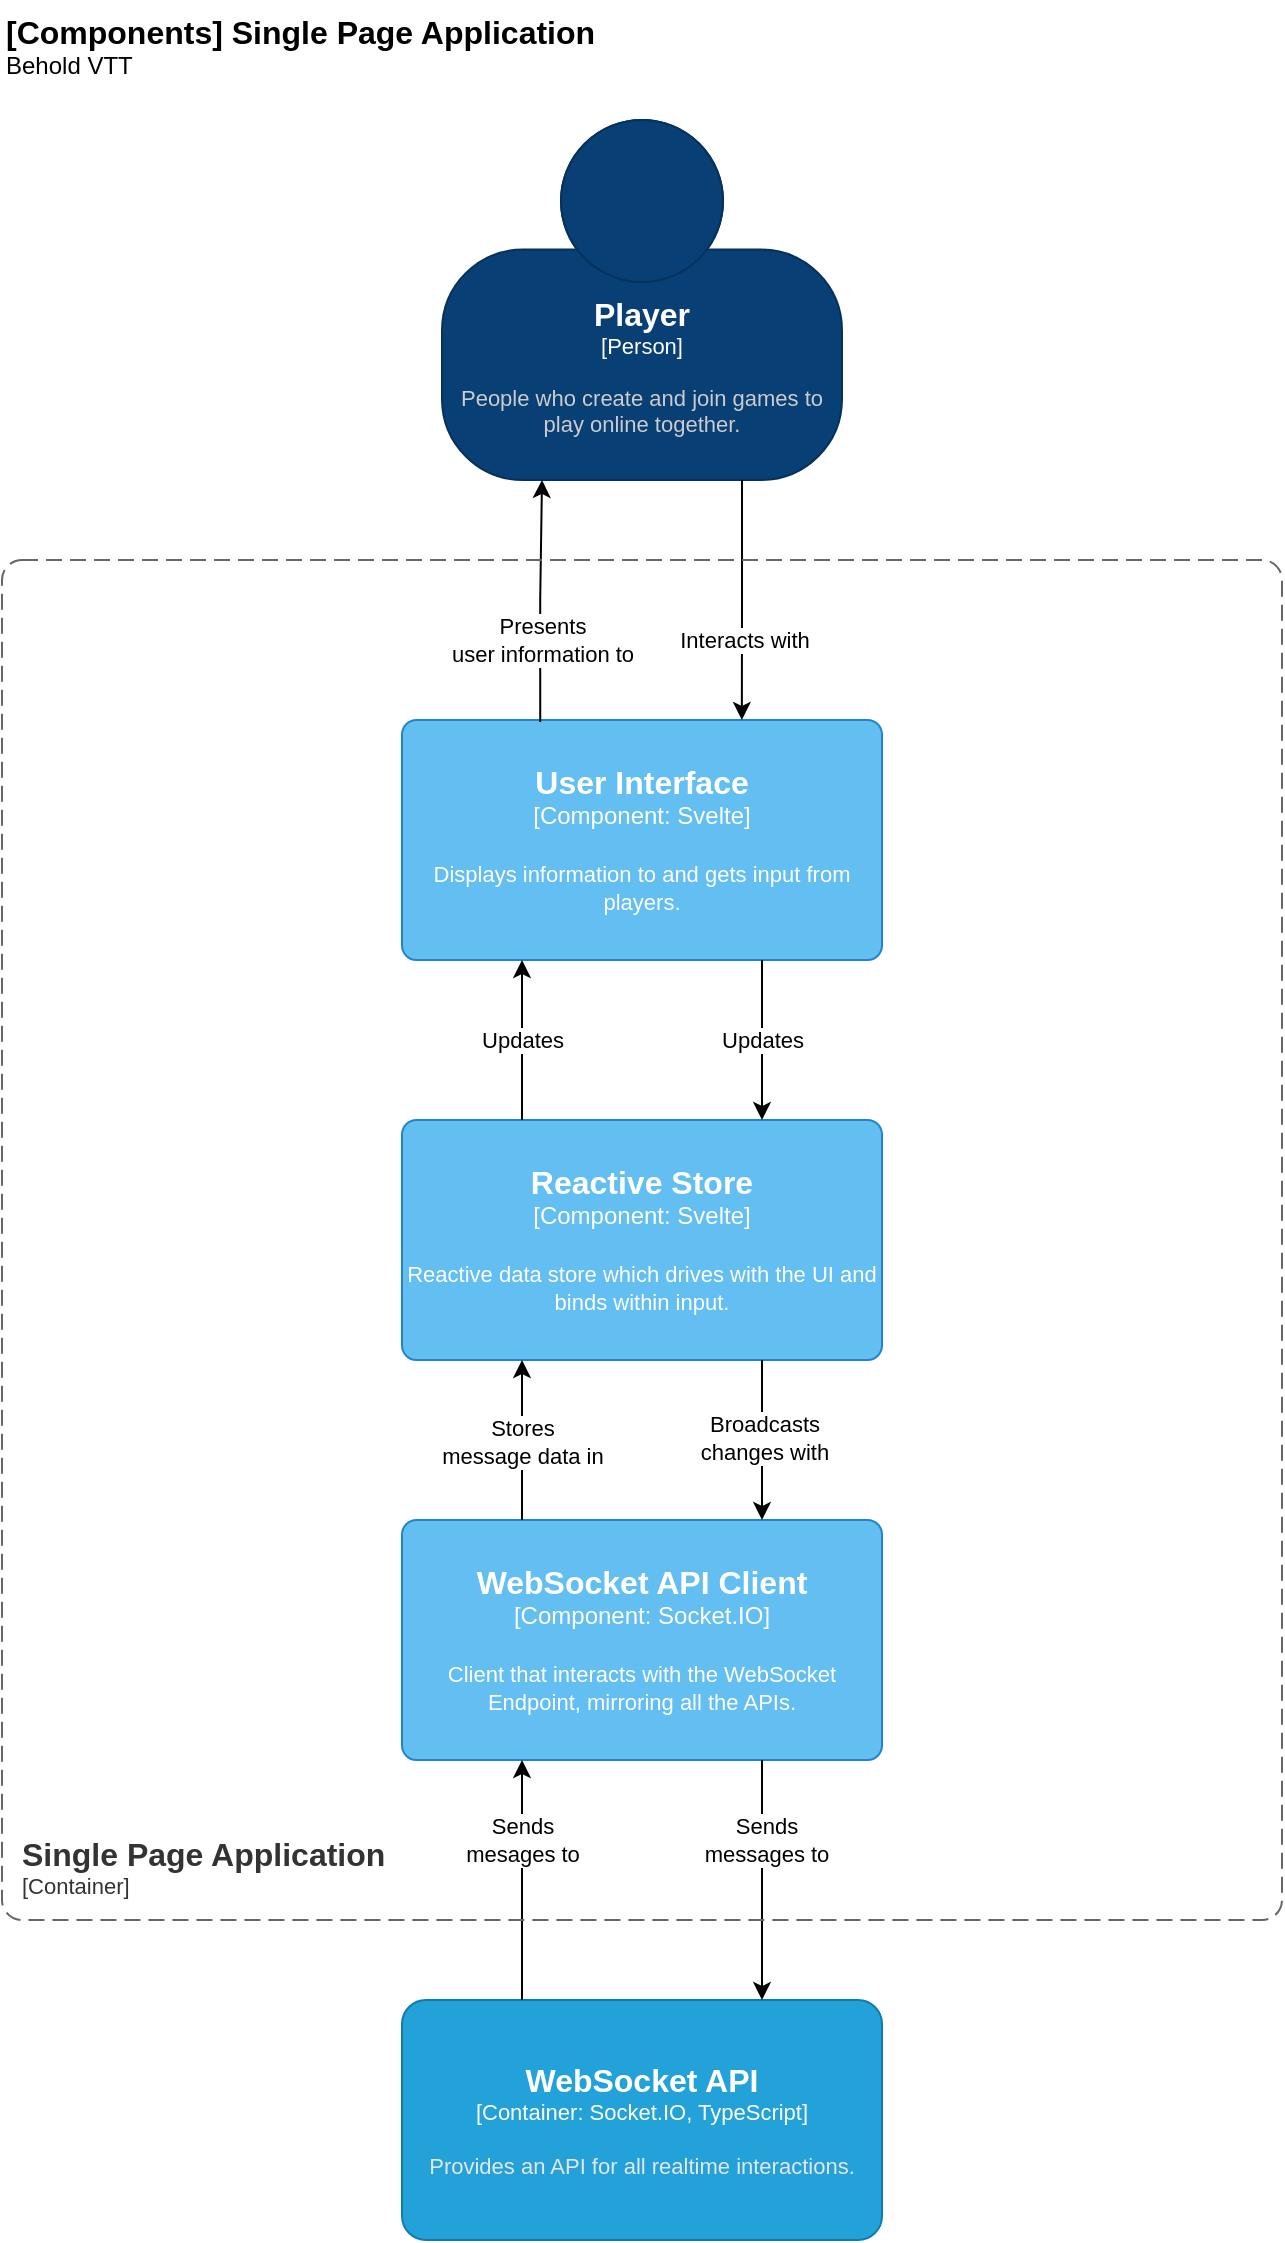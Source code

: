 <mxfile version="24.7.17">
  <diagram name="Page-1" id="EHRcVfPfQ-IZJwawJOYo">
    <mxGraphModel dx="2840" dy="1409" grid="1" gridSize="10" guides="1" tooltips="1" connect="1" arrows="1" fold="1" page="0" pageScale="1" pageWidth="850" pageHeight="1100" math="0" shadow="0">
      <root>
        <mxCell id="0" />
        <mxCell id="1" parent="0" />
        <object placeholders="1" c4Name="Player" c4Type="Person" c4Description="People who create and join games to play online together." label="&lt;font style=&quot;font-size: 16px&quot;&gt;&lt;b&gt;%c4Name%&lt;/b&gt;&lt;/font&gt;&lt;div&gt;[%c4Type%]&lt;/div&gt;&lt;br&gt;&lt;div&gt;&lt;font style=&quot;font-size: 11px&quot;&gt;&lt;font color=&quot;#cccccc&quot;&gt;%c4Description%&lt;/font&gt;&lt;/div&gt;" id="amO5Yi9_wmKMv7_s-uDs-1">
          <mxCell style="html=1;fontSize=11;dashed=0;whiteSpace=wrap;fillColor=#083F75;strokeColor=#06315C;fontColor=#ffffff;shape=mxgraph.c4.person2;align=center;metaEdit=1;points=[[0.5,0,0],[1,0.5,0],[1,0.75,0],[0.75,1,0],[0.5,1,0],[0.25,1,0],[0,0.75,0],[0,0.5,0]];resizable=0;" vertex="1" parent="1">
            <mxGeometry x="60" y="220" width="200" height="180" as="geometry" />
          </mxCell>
        </object>
        <object placeholders="1" c4Name="[Components] Single Page Application" c4Type="ContainerDiagramTitle" c4Description="Behold VTT" label="&lt;font style=&quot;font-size: 16px&quot;&gt;&lt;b&gt;&lt;div style=&quot;text-align: left&quot;&gt;%c4Name%&lt;/div&gt;&lt;/b&gt;&lt;/font&gt;&lt;div style=&quot;text-align: left&quot;&gt;%c4Description%&lt;/div&gt;" id="amO5Yi9_wmKMv7_s-uDs-2">
          <mxCell style="text;html=1;strokeColor=none;fillColor=none;align=left;verticalAlign=top;whiteSpace=wrap;rounded=0;metaEdit=1;allowArrows=0;resizable=1;rotatable=0;connectable=0;recursiveResize=0;expand=0;pointerEvents=0;points=[[0.25,0,0],[0.5,0,0],[0.75,0,0],[1,0.25,0],[1,0.5,0],[1,0.75,0],[0.75,1,0],[0.5,1,0],[0.25,1,0],[0,0.75,0],[0,0.5,0],[0,0.25,0]];" vertex="1" parent="1">
            <mxGeometry x="-160" y="160" width="340" height="40" as="geometry" />
          </mxCell>
        </object>
        <object placeholders="1" c4Name="Reactive Store" c4Type="Component" c4Technology="Svelte" c4Description="Reactive data store which drives with the UI and binds within input." label="&lt;font style=&quot;font-size: 16px&quot;&gt;&lt;b&gt;%c4Name%&lt;/b&gt;&lt;/font&gt;&lt;div&gt;[%c4Type%: %c4Technology%]&lt;/div&gt;&lt;br&gt;&lt;div&gt;&lt;font style=&quot;font-size: 11px&quot;&gt;%c4Description%&lt;/font&gt;&lt;/div&gt;" id="amO5Yi9_wmKMv7_s-uDs-4">
          <mxCell style="rounded=1;whiteSpace=wrap;html=1;labelBackgroundColor=none;fillColor=#63BEF2;fontColor=#ffffff;align=center;arcSize=6;strokeColor=#2086C9;metaEdit=1;resizable=0;points=[[0.25,0,0],[0.5,0,0],[0.75,0,0],[1,0.25,0],[1,0.5,0],[1,0.75,0],[0.75,1,0],[0.5,1,0],[0.25,1,0],[0,0.75,0],[0,0.5,0],[0,0.25,0]];" vertex="1" parent="1">
            <mxGeometry x="40" y="720" width="240" height="120" as="geometry" />
          </mxCell>
        </object>
        <object placeholders="1" c4Name="User Interface" c4Type="Component" c4Technology="Svelte" c4Description="Displays information to and gets input from players." label="&lt;font style=&quot;font-size: 16px&quot;&gt;&lt;b&gt;%c4Name%&lt;/b&gt;&lt;/font&gt;&lt;div&gt;[%c4Type%: %c4Technology%]&lt;/div&gt;&lt;br&gt;&lt;div&gt;&lt;font style=&quot;font-size: 11px&quot;&gt;%c4Description%&lt;/font&gt;&lt;/div&gt;" id="amO5Yi9_wmKMv7_s-uDs-5">
          <mxCell style="rounded=1;whiteSpace=wrap;html=1;labelBackgroundColor=none;fillColor=#63BEF2;fontColor=#ffffff;align=center;arcSize=6;strokeColor=#2086C9;metaEdit=1;resizable=0;points=[[0.25,0,0],[0.5,0,0],[0.75,0,0],[1,0.25,0],[1,0.5,0],[1,0.75,0],[0.75,1,0],[0.5,1,0],[0.25,1,0],[0,0.75,0],[0,0.5,0],[0,0.25,0]];" vertex="1" parent="1">
            <mxGeometry x="40" y="520" width="240" height="120" as="geometry" />
          </mxCell>
        </object>
        <object placeholders="1" c4Name="WebSocket API Client" c4Type="Component" c4Technology="Socket.IO" c4Description="Client that interacts with the WebSocket Endpoint, mirroring all the APIs." label="&lt;font style=&quot;font-size: 16px&quot;&gt;&lt;b&gt;%c4Name%&lt;/b&gt;&lt;/font&gt;&lt;div&gt;[%c4Type%: %c4Technology%]&lt;/div&gt;&lt;br&gt;&lt;div&gt;&lt;font style=&quot;font-size: 11px&quot;&gt;%c4Description%&lt;/font&gt;&lt;/div&gt;" id="amO5Yi9_wmKMv7_s-uDs-6">
          <mxCell style="rounded=1;whiteSpace=wrap;html=1;labelBackgroundColor=none;fillColor=#63BEF2;fontColor=#ffffff;align=center;arcSize=6;strokeColor=#2086C9;metaEdit=1;resizable=0;points=[[0.25,0,0],[0.5,0,0],[0.75,0,0],[1,0.25,0],[1,0.5,0],[1,0.75,0],[0.75,1,0],[0.5,1,0],[0.25,1,0],[0,0.75,0],[0,0.5,0],[0,0.25,0]];" vertex="1" parent="1">
            <mxGeometry x="40" y="920" width="240" height="120" as="geometry" />
          </mxCell>
        </object>
        <mxCell id="amO5Yi9_wmKMv7_s-uDs-9" style="edgeStyle=orthogonalEdgeStyle;rounded=0;orthogonalLoop=1;jettySize=auto;html=1;exitX=0.288;exitY=0.008;exitDx=0;exitDy=0;exitPerimeter=0;entryX=0.25;entryY=1;entryDx=0;entryDy=0;entryPerimeter=0;" edge="1" parent="1" source="amO5Yi9_wmKMv7_s-uDs-5" target="amO5Yi9_wmKMv7_s-uDs-1">
          <mxGeometry relative="1" as="geometry" />
        </mxCell>
        <mxCell id="amO5Yi9_wmKMv7_s-uDs-12" value="Presents&lt;br&gt;user information to" style="edgeLabel;html=1;align=center;verticalAlign=middle;resizable=0;points=[];" vertex="1" connectable="0" parent="amO5Yi9_wmKMv7_s-uDs-9">
          <mxGeometry x="0.065" relative="1" as="geometry">
            <mxPoint y="23" as="offset" />
          </mxGeometry>
        </mxCell>
        <mxCell id="amO5Yi9_wmKMv7_s-uDs-10" style="edgeStyle=orthogonalEdgeStyle;rounded=0;orthogonalLoop=1;jettySize=auto;html=1;exitX=0.75;exitY=1;exitDx=0;exitDy=0;exitPerimeter=0;entryX=0.708;entryY=0;entryDx=0;entryDy=0;entryPerimeter=0;" edge="1" parent="1" source="amO5Yi9_wmKMv7_s-uDs-1" target="amO5Yi9_wmKMv7_s-uDs-5">
          <mxGeometry relative="1" as="geometry" />
        </mxCell>
        <mxCell id="amO5Yi9_wmKMv7_s-uDs-13" value="Interacts with" style="edgeLabel;html=1;align=center;verticalAlign=middle;resizable=0;points=[];" vertex="1" connectable="0" parent="amO5Yi9_wmKMv7_s-uDs-10">
          <mxGeometry x="-0.067" y="1" relative="1" as="geometry">
            <mxPoint y="24" as="offset" />
          </mxGeometry>
        </mxCell>
        <object placeholders="1" c4Name="WebSocket API" c4Type="Container" c4Technology="Socket.IO, TypeScript" c4Description="Provides an API for all realtime interactions." label="&lt;font style=&quot;font-size: 16px&quot;&gt;&lt;b&gt;%c4Name%&lt;/b&gt;&lt;/font&gt;&lt;div&gt;[%c4Type%: %c4Technology%]&lt;/div&gt;&lt;br&gt;&lt;div&gt;&lt;font style=&quot;font-size: 11px&quot;&gt;&lt;font color=&quot;#E6E6E6&quot;&gt;%c4Description%&lt;/font&gt;&lt;/div&gt;" id="amO5Yi9_wmKMv7_s-uDs-11">
          <mxCell style="rounded=1;whiteSpace=wrap;html=1;fontSize=11;labelBackgroundColor=none;fillColor=#23A2D9;fontColor=#ffffff;align=center;arcSize=10;strokeColor=#0E7DAD;metaEdit=1;resizable=0;points=[[0.25,0,0],[0.5,0,0],[0.75,0,0],[1,0.25,0],[1,0.5,0],[1,0.75,0],[0.75,1,0],[0.5,1,0],[0.25,1,0],[0,0.75,0],[0,0.5,0],[0,0.25,0]];" vertex="1" parent="1">
            <mxGeometry x="40" y="1160" width="240" height="120" as="geometry" />
          </mxCell>
        </object>
        <mxCell id="amO5Yi9_wmKMv7_s-uDs-14" style="edgeStyle=orthogonalEdgeStyle;rounded=0;orthogonalLoop=1;jettySize=auto;html=1;exitX=0.25;exitY=0;exitDx=0;exitDy=0;exitPerimeter=0;entryX=0.25;entryY=1;entryDx=0;entryDy=0;entryPerimeter=0;" edge="1" parent="1" source="amO5Yi9_wmKMv7_s-uDs-4" target="amO5Yi9_wmKMv7_s-uDs-5">
          <mxGeometry relative="1" as="geometry" />
        </mxCell>
        <mxCell id="amO5Yi9_wmKMv7_s-uDs-15" value="Updates" style="edgeLabel;html=1;align=center;verticalAlign=middle;resizable=0;points=[];" vertex="1" connectable="0" parent="amO5Yi9_wmKMv7_s-uDs-14">
          <mxGeometry x="-0.075" relative="1" as="geometry">
            <mxPoint y="-3" as="offset" />
          </mxGeometry>
        </mxCell>
        <mxCell id="amO5Yi9_wmKMv7_s-uDs-16" style="edgeStyle=orthogonalEdgeStyle;rounded=0;orthogonalLoop=1;jettySize=auto;html=1;exitX=0.75;exitY=1;exitDx=0;exitDy=0;exitPerimeter=0;entryX=0.75;entryY=0;entryDx=0;entryDy=0;entryPerimeter=0;" edge="1" parent="1" source="amO5Yi9_wmKMv7_s-uDs-5" target="amO5Yi9_wmKMv7_s-uDs-4">
          <mxGeometry relative="1" as="geometry" />
        </mxCell>
        <mxCell id="amO5Yi9_wmKMv7_s-uDs-17" value="Updates" style="edgeLabel;html=1;align=center;verticalAlign=middle;resizable=0;points=[];" vertex="1" connectable="0" parent="amO5Yi9_wmKMv7_s-uDs-16">
          <mxGeometry relative="1" as="geometry">
            <mxPoint as="offset" />
          </mxGeometry>
        </mxCell>
        <mxCell id="amO5Yi9_wmKMv7_s-uDs-18" style="edgeStyle=orthogonalEdgeStyle;rounded=0;orthogonalLoop=1;jettySize=auto;html=1;exitX=0.25;exitY=0;exitDx=0;exitDy=0;exitPerimeter=0;entryX=0.25;entryY=1;entryDx=0;entryDy=0;entryPerimeter=0;" edge="1" parent="1" source="amO5Yi9_wmKMv7_s-uDs-6" target="amO5Yi9_wmKMv7_s-uDs-4">
          <mxGeometry relative="1" as="geometry" />
        </mxCell>
        <mxCell id="amO5Yi9_wmKMv7_s-uDs-19" value="Stores&lt;br&gt;message data in" style="edgeLabel;html=1;align=center;verticalAlign=middle;resizable=0;points=[];" vertex="1" connectable="0" parent="amO5Yi9_wmKMv7_s-uDs-18">
          <mxGeometry x="-0.025" relative="1" as="geometry">
            <mxPoint as="offset" />
          </mxGeometry>
        </mxCell>
        <mxCell id="amO5Yi9_wmKMv7_s-uDs-20" style="edgeStyle=orthogonalEdgeStyle;rounded=0;orthogonalLoop=1;jettySize=auto;html=1;exitX=0.75;exitY=1;exitDx=0;exitDy=0;exitPerimeter=0;entryX=0.75;entryY=0;entryDx=0;entryDy=0;entryPerimeter=0;" edge="1" parent="1" source="amO5Yi9_wmKMv7_s-uDs-4" target="amO5Yi9_wmKMv7_s-uDs-6">
          <mxGeometry relative="1" as="geometry" />
        </mxCell>
        <mxCell id="amO5Yi9_wmKMv7_s-uDs-22" value="Broadcasts&lt;br&gt;changes&amp;nbsp;with" style="edgeLabel;html=1;align=center;verticalAlign=middle;resizable=0;points=[];" vertex="1" connectable="0" parent="amO5Yi9_wmKMv7_s-uDs-20">
          <mxGeometry x="-0.025" y="1" relative="1" as="geometry">
            <mxPoint as="offset" />
          </mxGeometry>
        </mxCell>
        <mxCell id="amO5Yi9_wmKMv7_s-uDs-23" style="edgeStyle=orthogonalEdgeStyle;rounded=0;orthogonalLoop=1;jettySize=auto;html=1;exitX=0.25;exitY=0;exitDx=0;exitDy=0;exitPerimeter=0;entryX=0.25;entryY=1;entryDx=0;entryDy=0;entryPerimeter=0;" edge="1" parent="1" source="amO5Yi9_wmKMv7_s-uDs-11" target="amO5Yi9_wmKMv7_s-uDs-6">
          <mxGeometry relative="1" as="geometry" />
        </mxCell>
        <mxCell id="amO5Yi9_wmKMv7_s-uDs-24" value="Sends&lt;br&gt;mesages to" style="edgeLabel;html=1;align=center;verticalAlign=middle;resizable=0;points=[];" vertex="1" connectable="0" parent="amO5Yi9_wmKMv7_s-uDs-23">
          <mxGeometry x="0.017" relative="1" as="geometry">
            <mxPoint y="-19" as="offset" />
          </mxGeometry>
        </mxCell>
        <mxCell id="amO5Yi9_wmKMv7_s-uDs-25" style="edgeStyle=orthogonalEdgeStyle;rounded=0;orthogonalLoop=1;jettySize=auto;html=1;exitX=0.75;exitY=1;exitDx=0;exitDy=0;exitPerimeter=0;entryX=0.75;entryY=0;entryDx=0;entryDy=0;entryPerimeter=0;" edge="1" parent="1" source="amO5Yi9_wmKMv7_s-uDs-6" target="amO5Yi9_wmKMv7_s-uDs-11">
          <mxGeometry relative="1" as="geometry" />
        </mxCell>
        <mxCell id="amO5Yi9_wmKMv7_s-uDs-26" value="Sends&lt;br&gt;messages to" style="edgeLabel;html=1;align=center;verticalAlign=middle;resizable=0;points=[];" vertex="1" connectable="0" parent="amO5Yi9_wmKMv7_s-uDs-25">
          <mxGeometry x="0.033" y="2" relative="1" as="geometry">
            <mxPoint y="-22" as="offset" />
          </mxGeometry>
        </mxCell>
        <object placeholders="1" c4Name="Single Page Application" c4Type="ContainerScopeBoundary" c4Application="Container" label="&lt;font style=&quot;font-size: 16px&quot;&gt;&lt;b&gt;&lt;div style=&quot;text-align: left&quot;&gt;%c4Name%&lt;/div&gt;&lt;/b&gt;&lt;/font&gt;&lt;div style=&quot;text-align: left&quot;&gt;[%c4Application%]&lt;/div&gt;" id="amO5Yi9_wmKMv7_s-uDs-27">
          <mxCell style="rounded=1;fontSize=11;whiteSpace=wrap;html=1;dashed=1;arcSize=20;fillColor=none;strokeColor=#666666;fontColor=#333333;labelBackgroundColor=none;align=left;verticalAlign=bottom;labelBorderColor=none;spacingTop=0;spacing=10;dashPattern=8 4;metaEdit=1;rotatable=0;perimeter=rectanglePerimeter;noLabel=0;labelPadding=0;allowArrows=0;connectable=0;expand=0;recursiveResize=0;editable=1;pointerEvents=0;absoluteArcSize=1;points=[[0.25,0,0],[0.5,0,0],[0.75,0,0],[1,0.25,0],[1,0.5,0],[1,0.75,0],[0.75,1,0],[0.5,1,0],[0.25,1,0],[0,0.75,0],[0,0.5,0],[0,0.25,0]];" vertex="1" parent="1">
            <mxGeometry x="-160" y="440" width="640" height="680" as="geometry" />
          </mxCell>
        </object>
      </root>
    </mxGraphModel>
  </diagram>
</mxfile>
